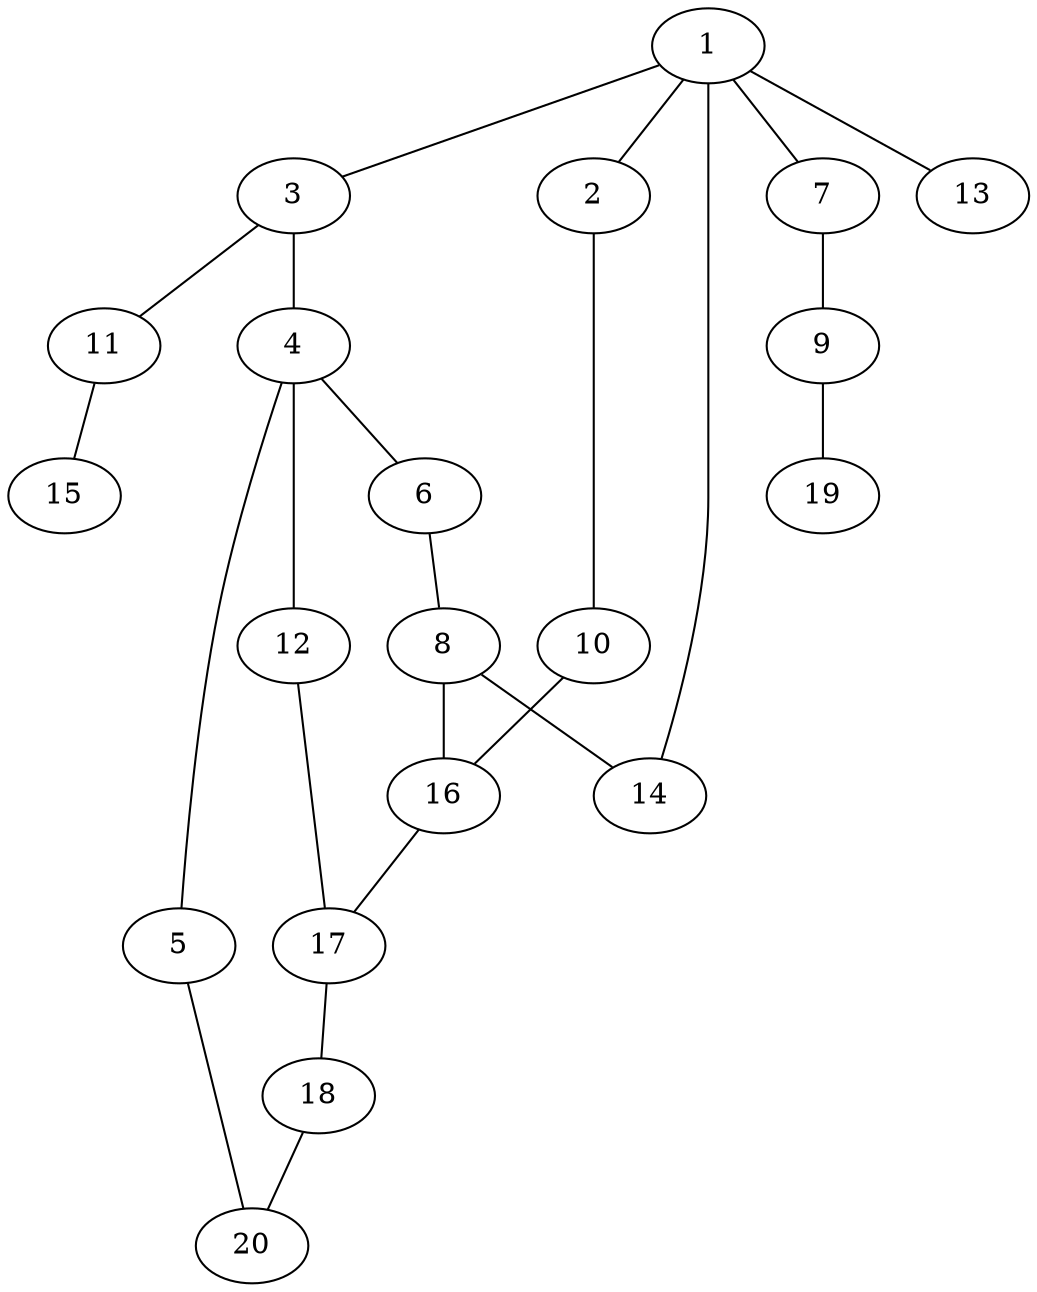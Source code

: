 graph graphname {1--2
1--3
1--7
1--13
1--14
2--10
3--4
3--11
4--5
4--6
4--12
5--20
6--8
7--9
8--14
8--16
9--19
10--16
11--15
12--17
16--17
17--18
18--20
}